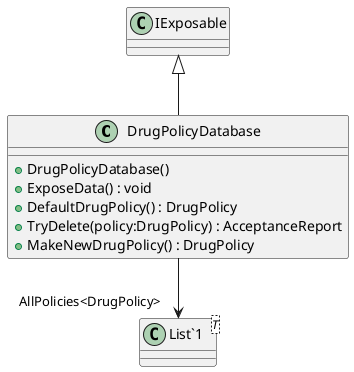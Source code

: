 @startuml
class DrugPolicyDatabase {
    + DrugPolicyDatabase()
    + ExposeData() : void
    + DefaultDrugPolicy() : DrugPolicy
    + TryDelete(policy:DrugPolicy) : AcceptanceReport
    + MakeNewDrugPolicy() : DrugPolicy
}
class "List`1"<T> {
}
IExposable <|-- DrugPolicyDatabase
DrugPolicyDatabase --> "AllPolicies<DrugPolicy>" "List`1"
@enduml
